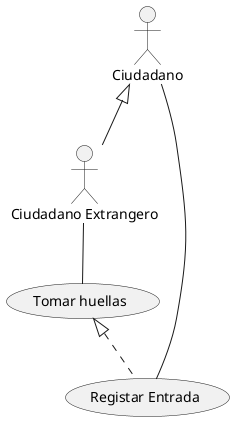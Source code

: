 @startuml
actor Ciudadano
actor "Ciudadano Extrangero"

Ciudadano <|-- "Ciudadano Extrangero"

Ciudadano -- (Registar Entrada)
"Ciudadano Extrangero" -- (Tomar huellas)

(Tomar huellas)<|..(Registar Entrada)


@enduml